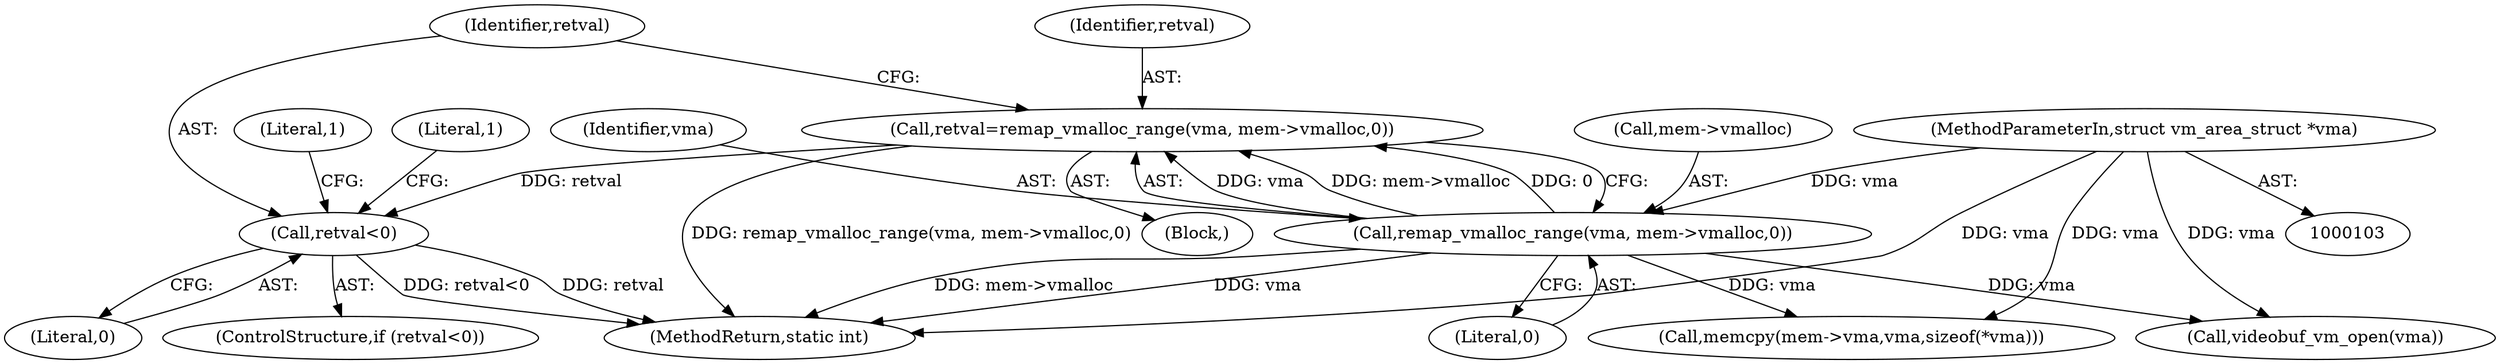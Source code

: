 digraph "0_linux_0b29669c065f60501e7289e1950fa2a618962358@API" {
"1000279" [label="(Call,retval=remap_vmalloc_range(vma, mem->vmalloc,0))"];
"1000281" [label="(Call,remap_vmalloc_range(vma, mem->vmalloc,0))"];
"1000105" [label="(MethodParameterIn,struct vm_area_struct *vma)"];
"1000288" [label="(Call,retval<0)"];
"1000279" [label="(Call,retval=remap_vmalloc_range(vma, mem->vmalloc,0))"];
"1000283" [label="(Call,mem->vmalloc)"];
"1000288" [label="(Call,retval<0)"];
"1000280" [label="(Identifier,retval)"];
"1000287" [label="(ControlStructure,if (retval<0))"];
"1000333" [label="(Literal,1)"];
"1000286" [label="(Literal,0)"];
"1000105" [label="(MethodParameterIn,struct vm_area_struct *vma)"];
"1000356" [label="(Call,videobuf_vm_open(vma))"];
"1000293" [label="(Literal,1)"];
"1000281" [label="(Call,remap_vmalloc_range(vma, mem->vmalloc,0))"];
"1000106" [label="(Block,)"];
"1000290" [label="(Literal,0)"];
"1000324" [label="(Call,memcpy(mem->vma,vma,sizeof(*vma)))"];
"1000282" [label="(Identifier,vma)"];
"1000289" [label="(Identifier,retval)"];
"1000360" [label="(MethodReturn,static int)"];
"1000279" -> "1000106"  [label="AST: "];
"1000279" -> "1000281"  [label="CFG: "];
"1000280" -> "1000279"  [label="AST: "];
"1000281" -> "1000279"  [label="AST: "];
"1000289" -> "1000279"  [label="CFG: "];
"1000279" -> "1000360"  [label="DDG: remap_vmalloc_range(vma, mem->vmalloc,0)"];
"1000281" -> "1000279"  [label="DDG: vma"];
"1000281" -> "1000279"  [label="DDG: mem->vmalloc"];
"1000281" -> "1000279"  [label="DDG: 0"];
"1000279" -> "1000288"  [label="DDG: retval"];
"1000281" -> "1000286"  [label="CFG: "];
"1000282" -> "1000281"  [label="AST: "];
"1000283" -> "1000281"  [label="AST: "];
"1000286" -> "1000281"  [label="AST: "];
"1000281" -> "1000360"  [label="DDG: vma"];
"1000281" -> "1000360"  [label="DDG: mem->vmalloc"];
"1000105" -> "1000281"  [label="DDG: vma"];
"1000281" -> "1000324"  [label="DDG: vma"];
"1000281" -> "1000356"  [label="DDG: vma"];
"1000105" -> "1000103"  [label="AST: "];
"1000105" -> "1000360"  [label="DDG: vma"];
"1000105" -> "1000324"  [label="DDG: vma"];
"1000105" -> "1000356"  [label="DDG: vma"];
"1000288" -> "1000287"  [label="AST: "];
"1000288" -> "1000290"  [label="CFG: "];
"1000289" -> "1000288"  [label="AST: "];
"1000290" -> "1000288"  [label="AST: "];
"1000293" -> "1000288"  [label="CFG: "];
"1000333" -> "1000288"  [label="CFG: "];
"1000288" -> "1000360"  [label="DDG: retval"];
"1000288" -> "1000360"  [label="DDG: retval<0"];
}
